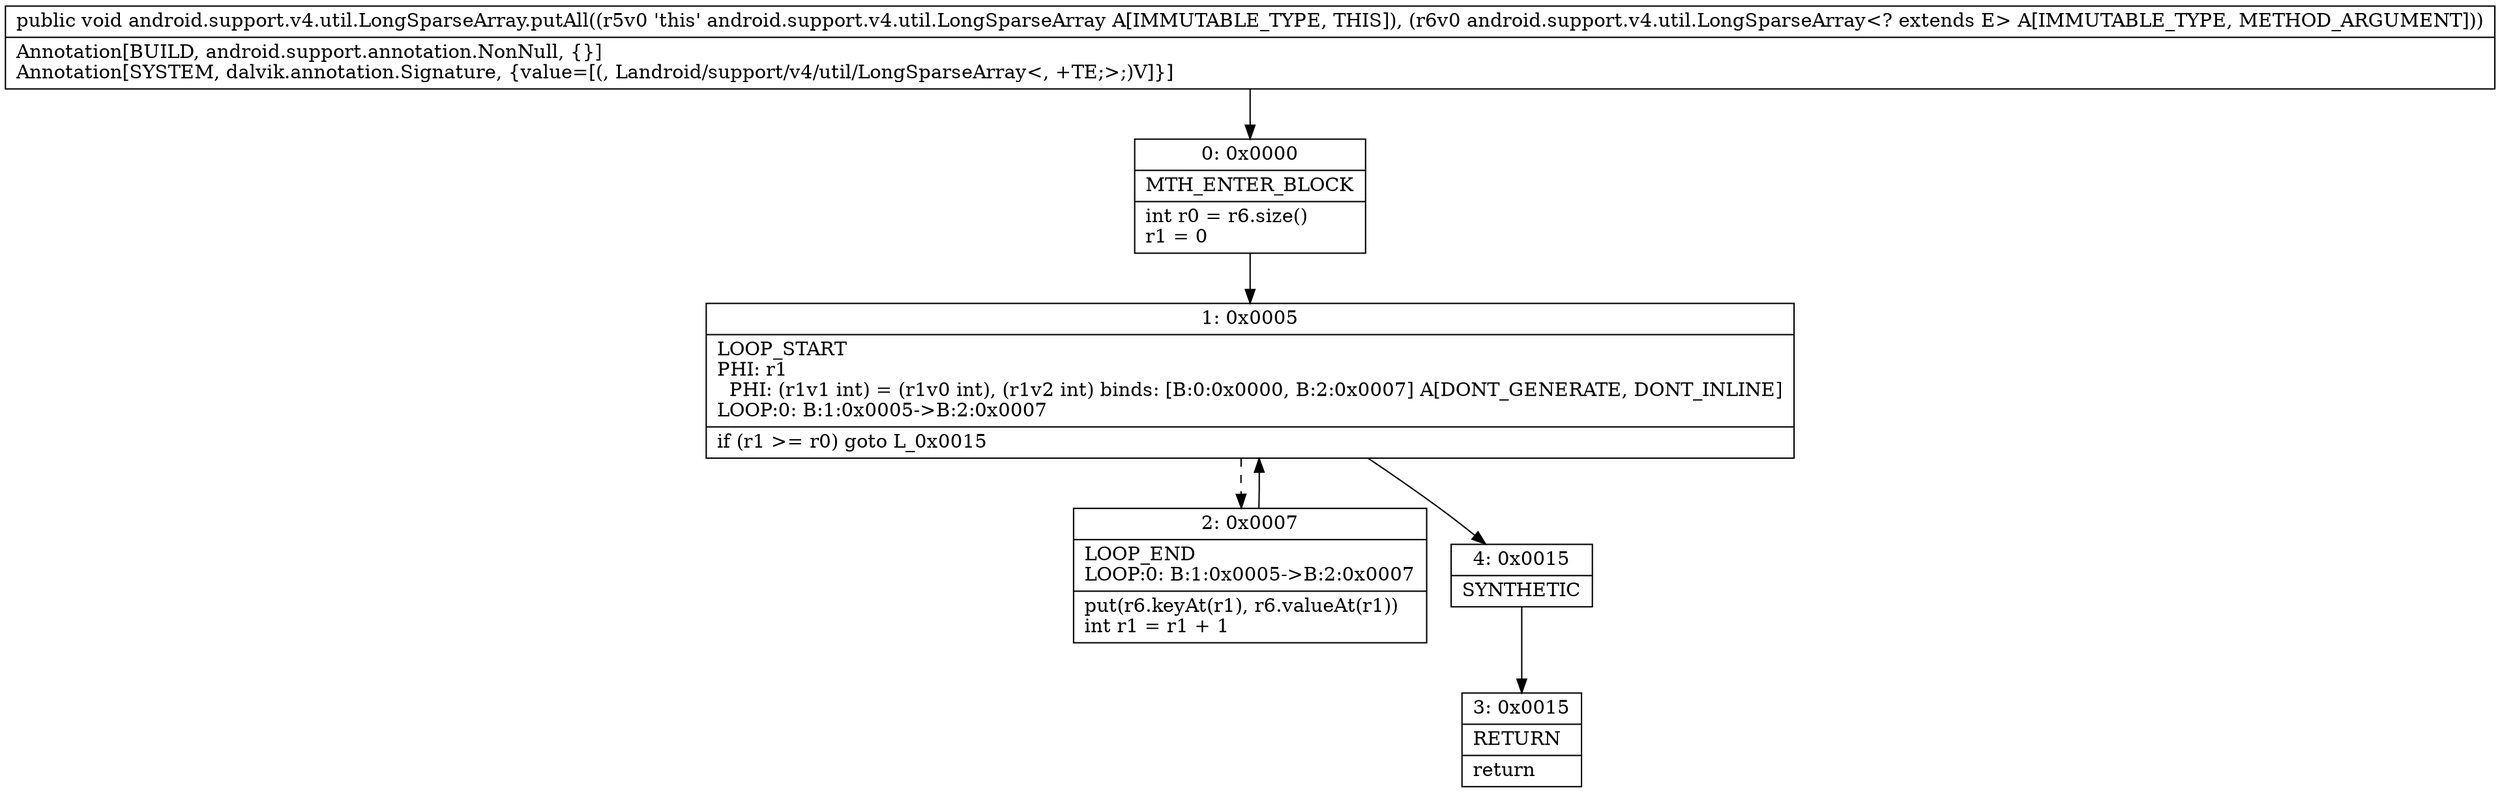 digraph "CFG forandroid.support.v4.util.LongSparseArray.putAll(Landroid\/support\/v4\/util\/LongSparseArray;)V" {
Node_0 [shape=record,label="{0\:\ 0x0000|MTH_ENTER_BLOCK\l|int r0 = r6.size()\lr1 = 0\l}"];
Node_1 [shape=record,label="{1\:\ 0x0005|LOOP_START\lPHI: r1 \l  PHI: (r1v1 int) = (r1v0 int), (r1v2 int) binds: [B:0:0x0000, B:2:0x0007] A[DONT_GENERATE, DONT_INLINE]\lLOOP:0: B:1:0x0005\-\>B:2:0x0007\l|if (r1 \>= r0) goto L_0x0015\l}"];
Node_2 [shape=record,label="{2\:\ 0x0007|LOOP_END\lLOOP:0: B:1:0x0005\-\>B:2:0x0007\l|put(r6.keyAt(r1), r6.valueAt(r1))\lint r1 = r1 + 1\l}"];
Node_3 [shape=record,label="{3\:\ 0x0015|RETURN\l|return\l}"];
Node_4 [shape=record,label="{4\:\ 0x0015|SYNTHETIC\l}"];
MethodNode[shape=record,label="{public void android.support.v4.util.LongSparseArray.putAll((r5v0 'this' android.support.v4.util.LongSparseArray A[IMMUTABLE_TYPE, THIS]), (r6v0 android.support.v4.util.LongSparseArray\<? extends E\> A[IMMUTABLE_TYPE, METHOD_ARGUMENT]))  | Annotation[BUILD, android.support.annotation.NonNull, \{\}]\lAnnotation[SYSTEM, dalvik.annotation.Signature, \{value=[(, Landroid\/support\/v4\/util\/LongSparseArray\<, +TE;\>;)V]\}]\l}"];
MethodNode -> Node_0;
Node_0 -> Node_1;
Node_1 -> Node_2[style=dashed];
Node_1 -> Node_4;
Node_2 -> Node_1;
Node_4 -> Node_3;
}

